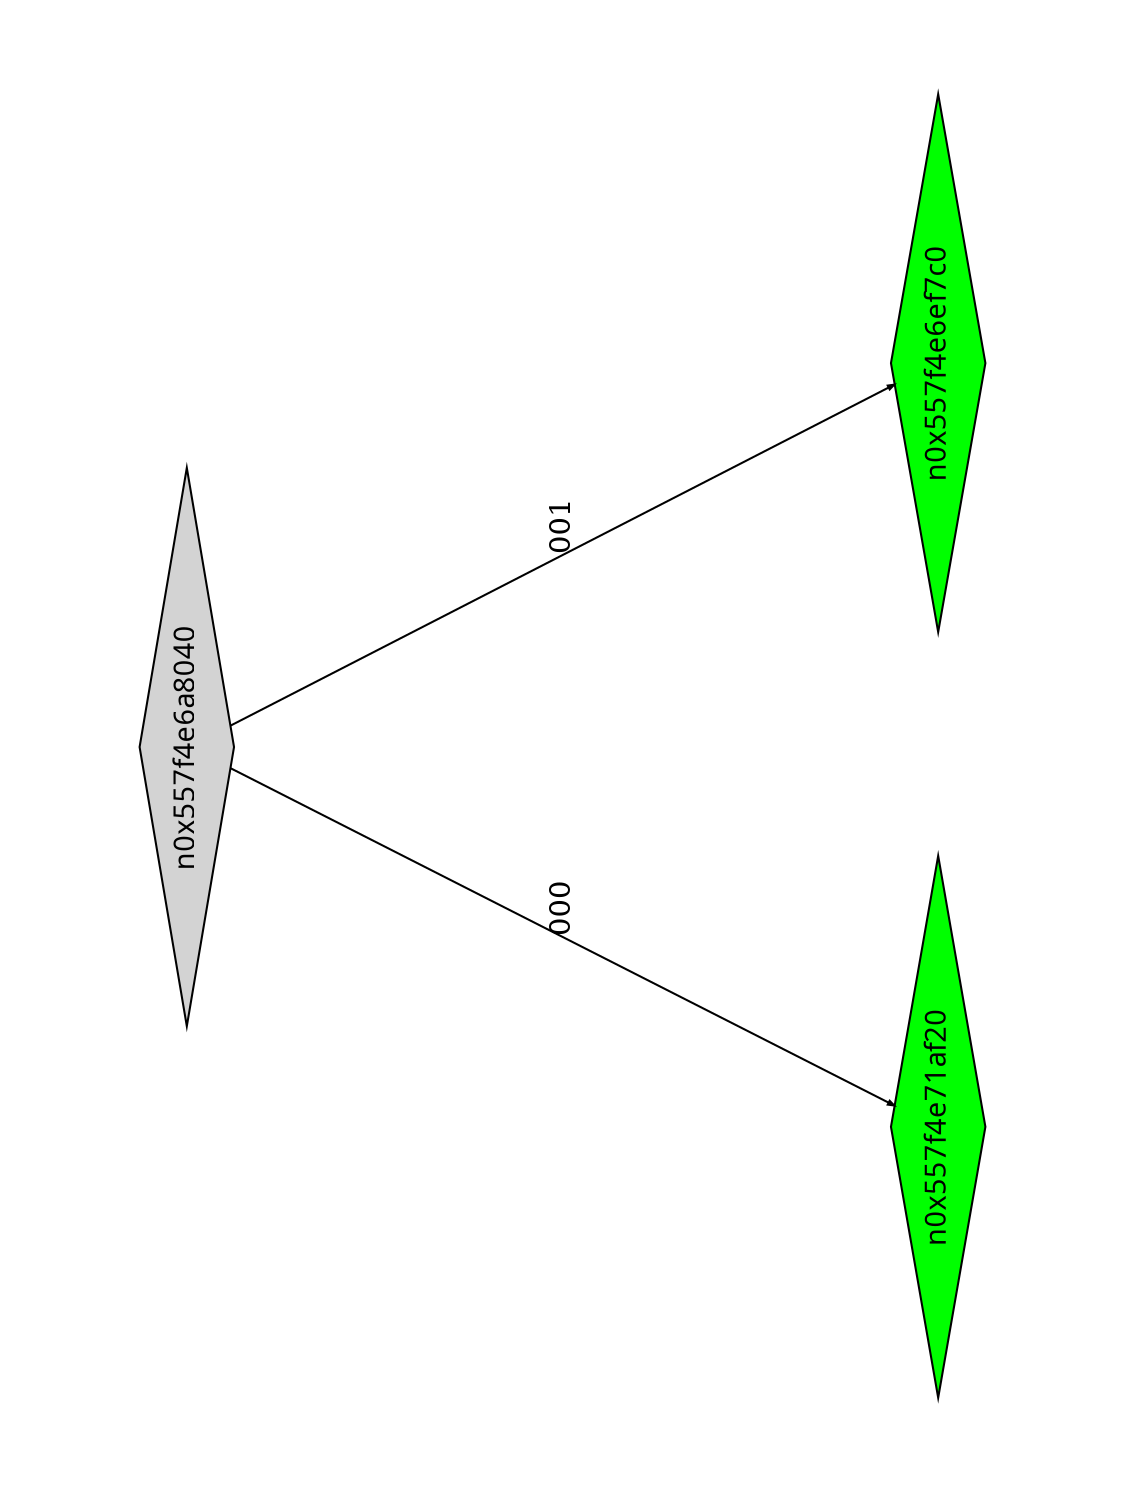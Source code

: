 digraph G {
	size="10,7.5";
	ratio=fill;
	rotate=90;
	center = "true";
	node [style="filled",width=.1,height=.1,fontname="Terminus"]
	edge [arrowsize=.3]
	n0x557f4e6a8040 [shape=diamond];
	n0x557f4e6a8040 -> n0x557f4e71af20 [label=000];
	n0x557f4e6a8040 -> n0x557f4e6ef7c0 [label=001];
	n0x557f4e6ef7c0 [shape=diamond,fillcolor=green];
	n0x557f4e71af20 [shape=diamond,fillcolor=green];
}
